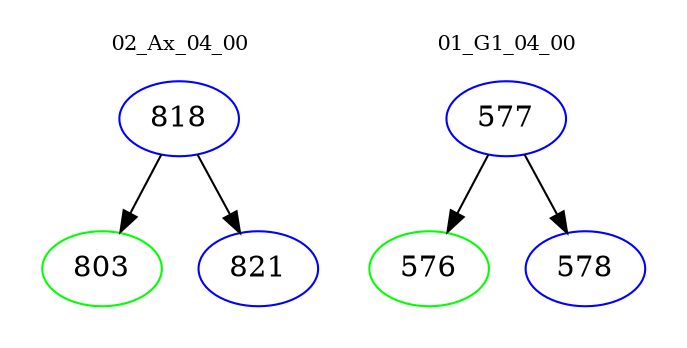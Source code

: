 digraph{
subgraph cluster_0 {
color = white
label = "02_Ax_04_00";
fontsize=10;
T0_818 [label="818", color="blue"]
T0_818 -> T0_803 [color="black"]
T0_803 [label="803", color="green"]
T0_818 -> T0_821 [color="black"]
T0_821 [label="821", color="blue"]
}
subgraph cluster_1 {
color = white
label = "01_G1_04_00";
fontsize=10;
T1_577 [label="577", color="blue"]
T1_577 -> T1_576 [color="black"]
T1_576 [label="576", color="green"]
T1_577 -> T1_578 [color="black"]
T1_578 [label="578", color="blue"]
}
}
